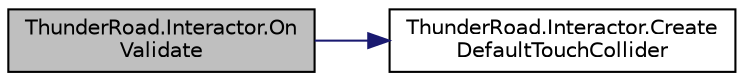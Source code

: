digraph "ThunderRoad.Interactor.OnValidate"
{
 // LATEX_PDF_SIZE
  edge [fontname="Helvetica",fontsize="10",labelfontname="Helvetica",labelfontsize="10"];
  node [fontname="Helvetica",fontsize="10",shape=record];
  rankdir="LR";
  Node1 [label="ThunderRoad.Interactor.On\lValidate",height=0.2,width=0.4,color="black", fillcolor="grey75", style="filled", fontcolor="black",tooltip="Called when [validate]."];
  Node1 -> Node2 [color="midnightblue",fontsize="10",style="solid",fontname="Helvetica"];
  Node2 [label="ThunderRoad.Interactor.Create\lDefaultTouchCollider",height=0.2,width=0.4,color="black", fillcolor="white", style="filled",URL="$class_thunder_road_1_1_interactor.html#afc08236bfe19c7d784bdc91467da8cdb",tooltip="Creates the default touch collider."];
}
